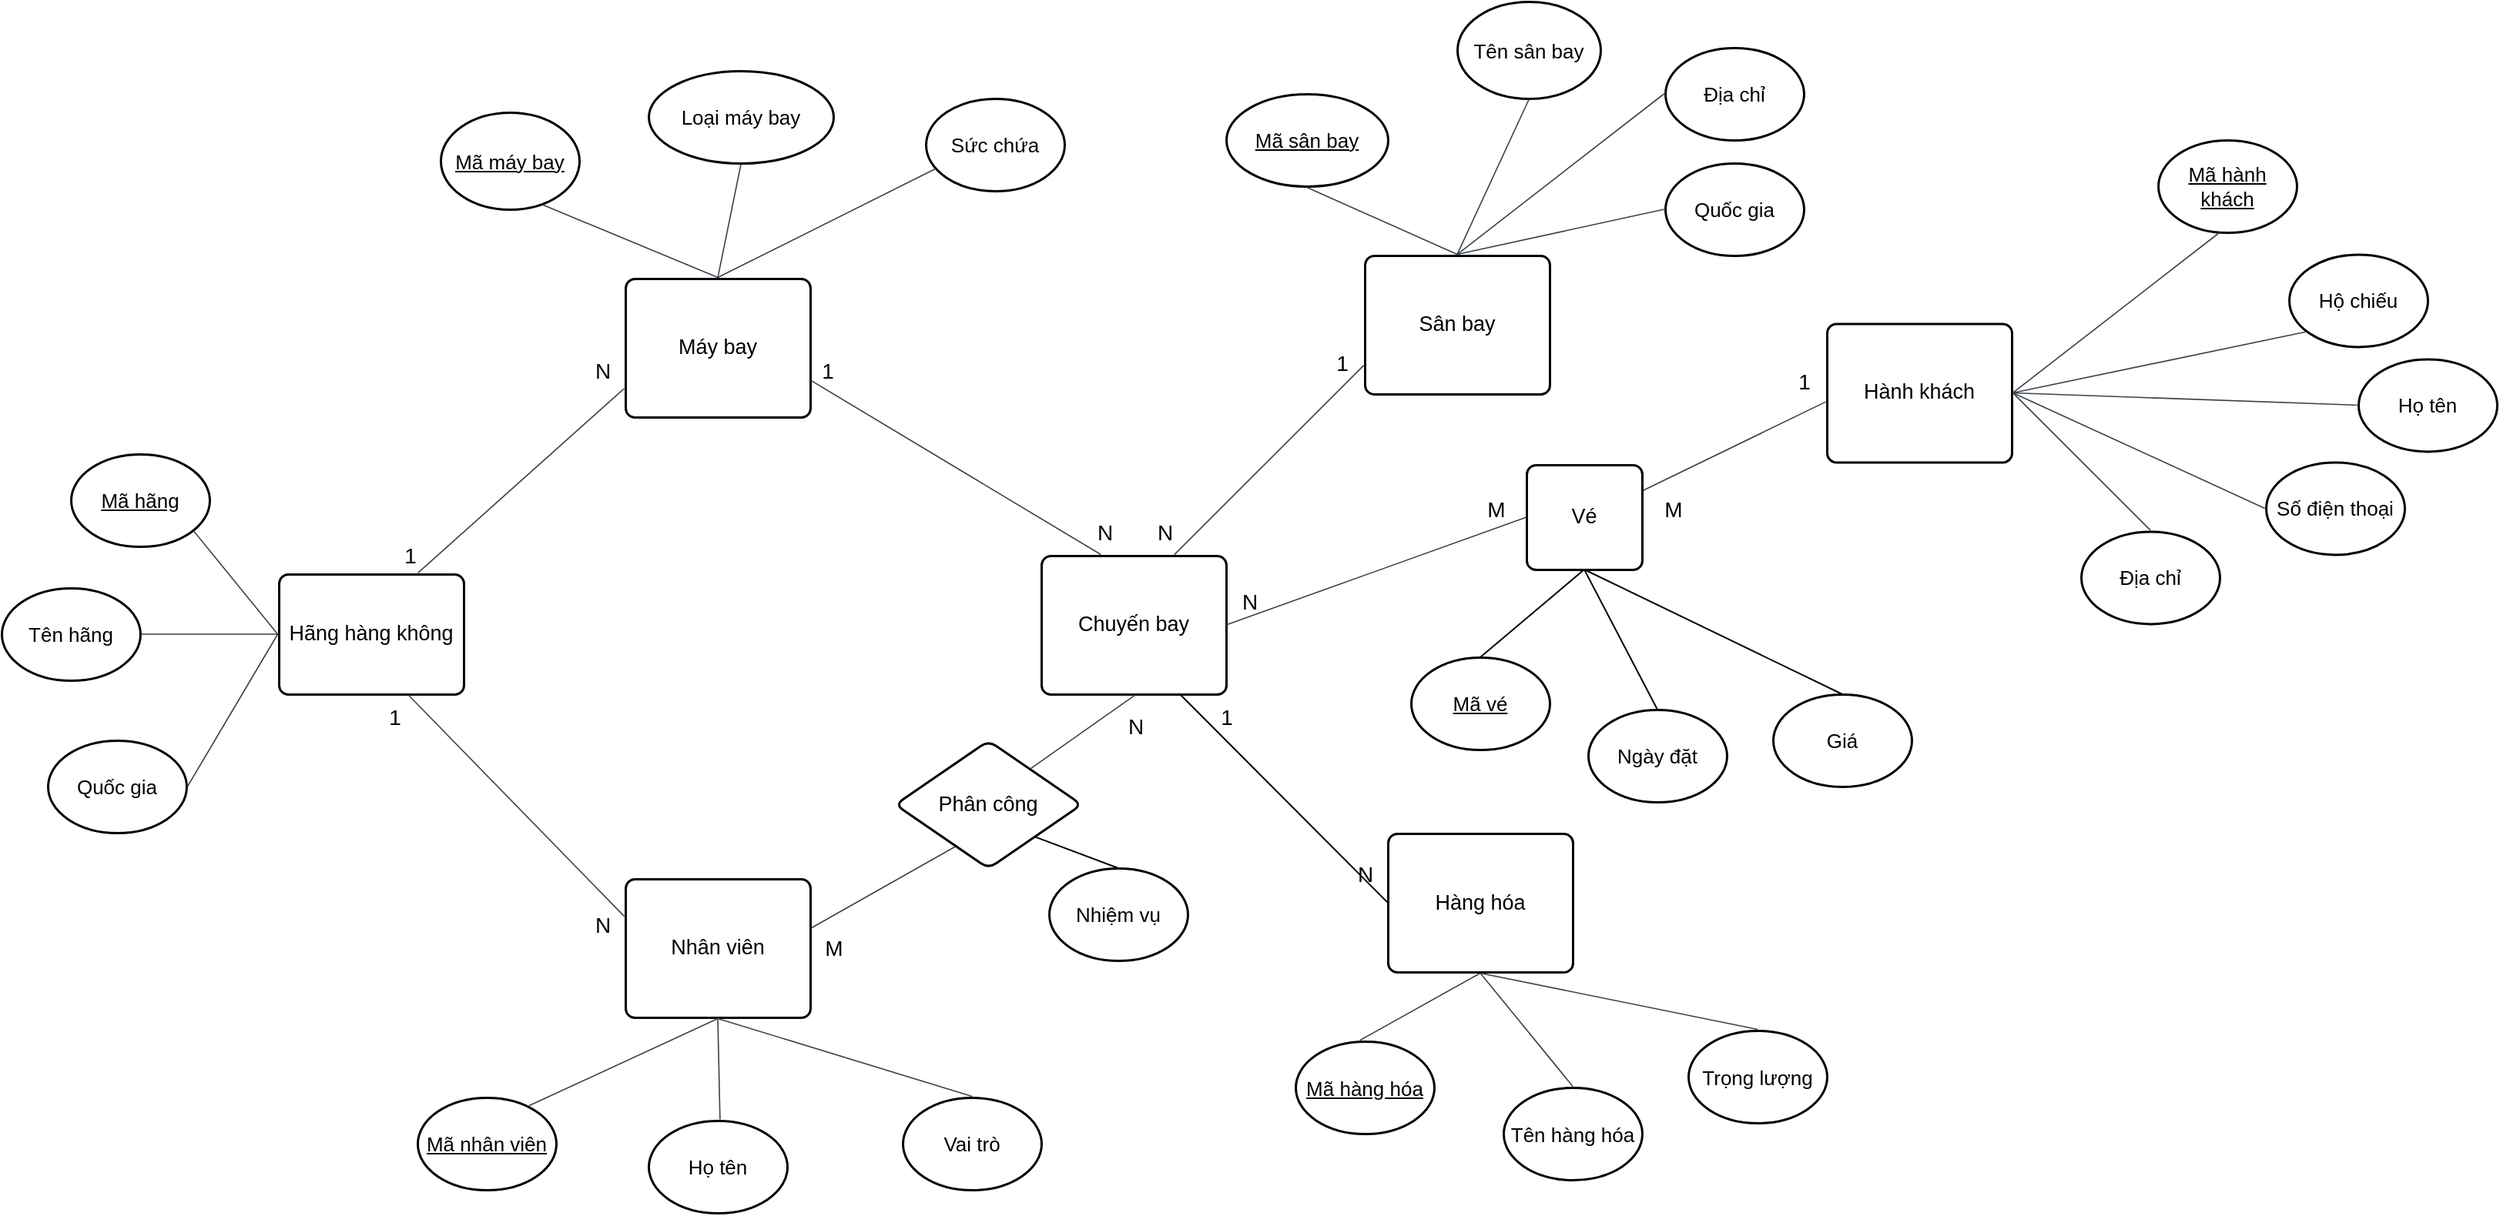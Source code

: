 <mxfile version="28.2.5">
  <diagram id="C5RBs43oDa-KdzZeNtuy" name="Page-1">
    <mxGraphModel dx="1328" dy="913" grid="0" gridSize="10" guides="1" tooltips="1" connect="1" arrows="1" fold="1" page="0" pageScale="1" pageWidth="827" pageHeight="1169" math="0" shadow="0">
      <root>
        <mxCell id="WIyWlLk6GJQsqaUBKTNV-0" />
        <mxCell id="WIyWlLk6GJQsqaUBKTNV-1" parent="WIyWlLk6GJQsqaUBKTNV-0" />
        <mxCell id="0MufIdMF5APH2sOLLNyo-0" value="Hãng hàng không" style="html=1;overflow=block;blockSpacing=1;whiteSpace=wrap;fontSize=13.5;align=center;spacing=3.8;strokeOpacity=100;rounded=1;absoluteArcSize=1;arcSize=12;strokeWidth=1.5;lucidId=9svWkZf7cL0-;" vertex="1" parent="WIyWlLk6GJQsqaUBKTNV-1">
          <mxGeometry x="900" y="702" width="120" height="78" as="geometry" />
        </mxCell>
        <mxCell id="0MufIdMF5APH2sOLLNyo-1" value="Sân bay" style="html=1;overflow=block;blockSpacing=1;whiteSpace=wrap;fontSize=13.5;align=center;spacing=3.8;strokeOpacity=100;rounded=1;absoluteArcSize=1;arcSize=12;strokeWidth=1.5;lucidId=CtvWD63XoL.8;" vertex="1" parent="WIyWlLk6GJQsqaUBKTNV-1">
          <mxGeometry x="1605" y="495" width="120" height="90" as="geometry" />
        </mxCell>
        <mxCell id="0MufIdMF5APH2sOLLNyo-2" value="Máy bay" style="html=1;overflow=block;blockSpacing=1;whiteSpace=wrap;fontSize=13.5;align=center;spacing=3.8;strokeOpacity=100;rounded=1;absoluteArcSize=1;arcSize=12;strokeWidth=1.5;lucidId=CtvWr4GmiG.C;" vertex="1" parent="WIyWlLk6GJQsqaUBKTNV-1">
          <mxGeometry x="1125" y="510" width="120" height="90" as="geometry" />
        </mxCell>
        <mxCell id="0MufIdMF5APH2sOLLNyo-3" value="Chuyến bay" style="html=1;overflow=block;blockSpacing=1;whiteSpace=wrap;fontSize=13.5;align=center;spacing=3.8;strokeOpacity=100;rounded=1;absoluteArcSize=1;arcSize=12;strokeWidth=1.5;lucidId=DtvW1URH.PFn;" vertex="1" parent="WIyWlLk6GJQsqaUBKTNV-1">
          <mxGeometry x="1395" y="690" width="120" height="90" as="geometry" />
        </mxCell>
        <mxCell id="0MufIdMF5APH2sOLLNyo-4" value="Hành khách" style="html=1;overflow=block;blockSpacing=1;whiteSpace=wrap;fontSize=13.5;align=center;spacing=3.8;strokeOpacity=100;rounded=1;absoluteArcSize=1;arcSize=12;strokeWidth=1.5;lucidId=DtvWl9U9GV3O;" vertex="1" parent="WIyWlLk6GJQsqaUBKTNV-1">
          <mxGeometry x="1905" y="539.22" width="120" height="90" as="geometry" />
        </mxCell>
        <mxCell id="0MufIdMF5APH2sOLLNyo-5" value="Nhân viên" style="html=1;overflow=block;blockSpacing=1;whiteSpace=wrap;fontSize=13.5;align=center;spacing=3.8;strokeOpacity=100;rounded=1;absoluteArcSize=1;arcSize=12;strokeWidth=1.5;lucidId=7vvWGEazpDww;" vertex="1" parent="WIyWlLk6GJQsqaUBKTNV-1">
          <mxGeometry x="1125" y="900" width="120" height="90" as="geometry" />
        </mxCell>
        <mxCell id="0MufIdMF5APH2sOLLNyo-6" value="Hàng hóa" style="html=1;overflow=block;blockSpacing=1;whiteSpace=wrap;fontSize=13.5;align=center;spacing=3.8;strokeOpacity=100;rounded=1;absoluteArcSize=1;arcSize=12;strokeWidth=1.5;lucidId=kwvW2yrk8fg5;" vertex="1" parent="WIyWlLk6GJQsqaUBKTNV-1">
          <mxGeometry x="1620" y="870.5" width="120" height="90" as="geometry" />
        </mxCell>
        <mxCell id="0MufIdMF5APH2sOLLNyo-7" value="" style="html=1;jettySize=18;whiteSpace=wrap;fontSize=13;strokeColor=#3a414a;strokeOpacity=100;strokeWidth=0.8;rounded=0;startArrow=none;endArrow=none;exitX=0.753;exitY=-0.01;exitPerimeter=0;entryX=-0.006;entryY=0.793;entryPerimeter=0;lucidId=9PvWqoKUq2XI;" edge="1" parent="WIyWlLk6GJQsqaUBKTNV-1" source="0MufIdMF5APH2sOLLNyo-0" target="0MufIdMF5APH2sOLLNyo-2">
          <mxGeometry width="100" height="100" relative="1" as="geometry">
            <Array as="points" />
          </mxGeometry>
        </mxCell>
        <mxCell id="0MufIdMF5APH2sOLLNyo-10" value="" style="html=1;jettySize=18;whiteSpace=wrap;fontSize=13;strokeColor=#3a414a;strokeOpacity=100;strokeWidth=0.8;rounded=0;startArrow=none;endArrow=none;exitX=1.006;exitY=0.737;exitPerimeter=0;entryX=0.322;entryY=-0.008;entryPerimeter=0;lucidId=aQvWGNY1u0Xe;" edge="1" parent="WIyWlLk6GJQsqaUBKTNV-1" source="0MufIdMF5APH2sOLLNyo-2" target="0MufIdMF5APH2sOLLNyo-3">
          <mxGeometry width="100" height="100" relative="1" as="geometry">
            <Array as="points" />
          </mxGeometry>
        </mxCell>
        <mxCell id="0MufIdMF5APH2sOLLNyo-13" value="" style="html=1;jettySize=18;whiteSpace=wrap;fontSize=13;strokeColor=#3a414a;strokeOpacity=100;strokeWidth=0.8;rounded=0;startArrow=none;endArrow=none;exitX=0.72;exitY=-0.008;exitPerimeter=0;entryX=-0.006;entryY=0.794;entryPerimeter=0;lucidId=fQvW_IShGsky;" edge="1" parent="WIyWlLk6GJQsqaUBKTNV-1" source="0MufIdMF5APH2sOLLNyo-3" target="0MufIdMF5APH2sOLLNyo-1">
          <mxGeometry width="100" height="100" relative="1" as="geometry">
            <Array as="points" />
          </mxGeometry>
        </mxCell>
        <mxCell id="0MufIdMF5APH2sOLLNyo-16" value="" style="html=1;jettySize=18;whiteSpace=wrap;fontSize=13;strokeColor=#3a414a;strokeOpacity=100;strokeWidth=0.8;rounded=0;startArrow=none;endArrow=none;exitX=1;exitY=0.25;entryX=-0.006;entryY=0.565;entryPerimeter=0;lucidId=pewWWrS8i_xb;exitDx=0;exitDy=0;" edge="1" parent="WIyWlLk6GJQsqaUBKTNV-1" source="0MufIdMF5APH2sOLLNyo-118" target="0MufIdMF5APH2sOLLNyo-4">
          <mxGeometry width="100" height="100" relative="1" as="geometry">
            <Array as="points" />
            <mxPoint x="1776.949" y="715" as="sourcePoint" />
          </mxGeometry>
        </mxCell>
        <mxCell id="0MufIdMF5APH2sOLLNyo-18" value="" style="html=1;jettySize=18;whiteSpace=wrap;fontSize=13;strokeColor=#3a414a;strokeOpacity=100;strokeWidth=0.8;rounded=0;startArrow=none;endArrow=none;exitX=1;exitY=0.5;entryX=0;entryY=0.5;lucidId=QQvWDsVJxCft;exitDx=0;exitDy=0;entryDx=0;entryDy=0;" edge="1" parent="WIyWlLk6GJQsqaUBKTNV-1" source="0MufIdMF5APH2sOLLNyo-3" target="0MufIdMF5APH2sOLLNyo-118">
          <mxGeometry width="100" height="100" relative="1" as="geometry">
            <Array as="points" />
            <mxPoint x="1540.18" y="726" as="sourcePoint" />
            <mxPoint x="1670.051" y="715" as="targetPoint" />
          </mxGeometry>
        </mxCell>
        <mxCell id="0MufIdMF5APH2sOLLNyo-23" value="" style="html=1;jettySize=18;whiteSpace=wrap;fontSize=13;strokeColor=#3a414a;strokeOpacity=100;strokeWidth=0.8;rounded=0;startArrow=none;endArrow=none;exitX=0.703;exitY=1.01;exitPerimeter=0;entryX=-0.006;entryY=0.27;entryPerimeter=0;lucidId=-QvWU3CnFaNY;" edge="1" parent="WIyWlLk6GJQsqaUBKTNV-1" source="0MufIdMF5APH2sOLLNyo-0" target="0MufIdMF5APH2sOLLNyo-5">
          <mxGeometry width="100" height="100" relative="1" as="geometry">
            <Array as="points" />
          </mxGeometry>
        </mxCell>
        <mxCell id="0MufIdMF5APH2sOLLNyo-26" value="Mã hãng" style="html=1;overflow=block;blockSpacing=1;whiteSpace=wrap;ellipse;fontSize=13;fontStyle=4;spacing=3.8;strokeOpacity=100;fillOpacity=100;rounded=1;absoluteArcSize=1;arcSize=12;fillColor=#ffffff;strokeWidth=1.5;lucidId=K6vWwVuta015;" vertex="1" parent="WIyWlLk6GJQsqaUBKTNV-1">
          <mxGeometry x="765" y="624" width="90" height="60" as="geometry" />
        </mxCell>
        <mxCell id="0MufIdMF5APH2sOLLNyo-27" value="Tên hãng" style="html=1;overflow=block;blockSpacing=1;whiteSpace=wrap;ellipse;fontSize=13;spacing=3.8;strokeOpacity=100;fillOpacity=100;rounded=1;absoluteArcSize=1;arcSize=12;fillColor=#ffffff;strokeWidth=1.5;lucidId=P6vWz7ogko1N;" vertex="1" parent="WIyWlLk6GJQsqaUBKTNV-1">
          <mxGeometry x="720" y="711" width="90" height="60" as="geometry" />
        </mxCell>
        <mxCell id="0MufIdMF5APH2sOLLNyo-28" value="Quốc gia" style="html=1;overflow=block;blockSpacing=1;whiteSpace=wrap;ellipse;fontSize=13;spacing=3.8;strokeOpacity=100;fillOpacity=100;rounded=1;absoluteArcSize=1;arcSize=12;fillColor=#ffffff;strokeWidth=1.5;lucidId=P6vWO16KDmns;" vertex="1" parent="WIyWlLk6GJQsqaUBKTNV-1">
          <mxGeometry x="750" y="810" width="90" height="60" as="geometry" />
        </mxCell>
        <mxCell id="0MufIdMF5APH2sOLLNyo-29" value="" style="html=1;jettySize=18;whiteSpace=wrap;fontSize=13;strokeColor=#3a414a;strokeOpacity=100;strokeWidth=0.8;rounded=0;startArrow=none;endArrow=none;exitX=0.886;exitY=0.833;exitPerimeter=0;entryX=-0.006;entryY=0.5;entryPerimeter=0;lucidId=f7vWsoYNsky-;" edge="1" parent="WIyWlLk6GJQsqaUBKTNV-1" source="0MufIdMF5APH2sOLLNyo-26" target="0MufIdMF5APH2sOLLNyo-0">
          <mxGeometry width="100" height="100" relative="1" as="geometry">
            <Array as="points" />
          </mxGeometry>
        </mxCell>
        <mxCell id="0MufIdMF5APH2sOLLNyo-30" value="" style="html=1;jettySize=18;whiteSpace=wrap;fontSize=13;strokeColor=#3a414a;strokeOpacity=100;strokeWidth=0.8;rounded=0;startArrow=none;endArrow=none;exitX=1.008;exitY=0.5;exitPerimeter=0;entryX=-0.006;entryY=0.5;entryPerimeter=0;lucidId=f7vW606g75we;" edge="1" parent="WIyWlLk6GJQsqaUBKTNV-1" source="0MufIdMF5APH2sOLLNyo-27" target="0MufIdMF5APH2sOLLNyo-0">
          <mxGeometry width="100" height="100" relative="1" as="geometry">
            <Array as="points" />
          </mxGeometry>
        </mxCell>
        <mxCell id="0MufIdMF5APH2sOLLNyo-31" value="" style="html=1;jettySize=18;whiteSpace=wrap;fontSize=13;strokeColor=#3a414a;strokeOpacity=100;strokeWidth=0.8;rounded=0;startArrow=none;endArrow=none;exitX=1.008;exitY=0.5;exitPerimeter=0;entryX=-0.006;entryY=0.5;entryPerimeter=0;lucidId=g7vWz.JSiBsZ;" edge="1" parent="WIyWlLk6GJQsqaUBKTNV-1" source="0MufIdMF5APH2sOLLNyo-28" target="0MufIdMF5APH2sOLLNyo-0">
          <mxGeometry width="100" height="100" relative="1" as="geometry">
            <Array as="points" />
          </mxGeometry>
        </mxCell>
        <mxCell id="0MufIdMF5APH2sOLLNyo-32" value="Mã máy bay" style="html=1;overflow=block;blockSpacing=1;whiteSpace=wrap;ellipse;fontSize=13;fontStyle=4;spacing=3.8;strokeOpacity=100;fillOpacity=100;rounded=1;absoluteArcSize=1;arcSize=12;fillColor=#ffffff;strokeWidth=1.5;lucidId=Z7vWDoGeqyNQ;" vertex="1" parent="WIyWlLk6GJQsqaUBKTNV-1">
          <mxGeometry x="1005" y="402" width="90" height="63" as="geometry" />
        </mxCell>
        <mxCell id="0MufIdMF5APH2sOLLNyo-33" value="Loại máy bay" style="html=1;overflow=block;blockSpacing=1;whiteSpace=wrap;ellipse;fontSize=13;spacing=3.8;strokeOpacity=100;fillOpacity=100;rounded=1;absoluteArcSize=1;arcSize=12;fillColor=#ffffff;strokeWidth=1.5;lucidId=07vWCxFzSL3a;" vertex="1" parent="WIyWlLk6GJQsqaUBKTNV-1">
          <mxGeometry x="1140" y="375" width="120" height="60" as="geometry" />
        </mxCell>
        <mxCell id="0MufIdMF5APH2sOLLNyo-34" value="Tên sân bay" style="html=1;overflow=block;blockSpacing=1;whiteSpace=wrap;ellipse;fontSize=13;spacing=3.8;strokeOpacity=100;fillOpacity=100;rounded=1;absoluteArcSize=1;arcSize=12;fillColor=#ffffff;strokeWidth=1.5;lucidId=77vW8_s-u0ru;" vertex="1" parent="WIyWlLk6GJQsqaUBKTNV-1">
          <mxGeometry x="1665" y="330" width="93" height="63" as="geometry" />
        </mxCell>
        <mxCell id="0MufIdMF5APH2sOLLNyo-35" value="Mã sân bay" style="html=1;overflow=block;blockSpacing=1;whiteSpace=wrap;ellipse;fontSize=13;fontStyle=4;spacing=3.8;strokeOpacity=100;fillOpacity=100;rounded=1;absoluteArcSize=1;arcSize=12;fillColor=#ffffff;strokeWidth=1.5;lucidId=87vWg5euTTck;" vertex="1" parent="WIyWlLk6GJQsqaUBKTNV-1">
          <mxGeometry x="1515" y="390" width="105" height="60" as="geometry" />
        </mxCell>
        <mxCell id="0MufIdMF5APH2sOLLNyo-36" value="Địa chỉ" style="html=1;overflow=block;blockSpacing=1;whiteSpace=wrap;ellipse;fontSize=13;spacing=3.8;strokeOpacity=100;fillOpacity=100;rounded=1;absoluteArcSize=1;arcSize=12;fillColor=#ffffff;strokeWidth=1.5;lucidId=87vW7Ln3sR5P;" vertex="1" parent="WIyWlLk6GJQsqaUBKTNV-1">
          <mxGeometry x="1800" y="360" width="90" height="60" as="geometry" />
        </mxCell>
        <mxCell id="0MufIdMF5APH2sOLLNyo-37" value="Quốc gia" style="html=1;overflow=block;blockSpacing=1;whiteSpace=wrap;ellipse;fontSize=13;spacing=3.8;strokeOpacity=100;fillOpacity=100;rounded=1;absoluteArcSize=1;arcSize=12;fillColor=#ffffff;strokeWidth=1.5;lucidId=W8vWL2ADNRBi;" vertex="1" parent="WIyWlLk6GJQsqaUBKTNV-1">
          <mxGeometry x="1800" y="435" width="90" height="60" as="geometry" />
        </mxCell>
        <mxCell id="0MufIdMF5APH2sOLLNyo-38" value="" style="html=1;jettySize=18;whiteSpace=wrap;fontSize=13;strokeColor=#3a414a;strokeOpacity=100;strokeWidth=0.8;rounded=0;startArrow=none;endArrow=none;exitX=0.5;exitY=1.013;exitPerimeter=0;entryX=0.5;entryY=-0.008;entryPerimeter=0;lucidId=78vWN37sdJ4d;" edge="1" parent="WIyWlLk6GJQsqaUBKTNV-1" source="0MufIdMF5APH2sOLLNyo-35" target="0MufIdMF5APH2sOLLNyo-1">
          <mxGeometry width="100" height="100" relative="1" as="geometry">
            <Array as="points" />
          </mxGeometry>
        </mxCell>
        <mxCell id="0MufIdMF5APH2sOLLNyo-39" value="" style="html=1;jettySize=18;whiteSpace=wrap;fontSize=13;strokeColor=#3a414a;strokeOpacity=100;strokeWidth=0.8;rounded=0;startArrow=none;endArrow=none;exitX=0.5;exitY=-0.008;exitPerimeter=0;entryX=0.5;entryY=1.012;entryPerimeter=0;lucidId=78vWB~ojvQr_;" edge="1" parent="WIyWlLk6GJQsqaUBKTNV-1" source="0MufIdMF5APH2sOLLNyo-1" target="0MufIdMF5APH2sOLLNyo-34">
          <mxGeometry width="100" height="100" relative="1" as="geometry">
            <Array as="points" />
          </mxGeometry>
        </mxCell>
        <mxCell id="0MufIdMF5APH2sOLLNyo-40" value="" style="html=1;jettySize=18;whiteSpace=wrap;fontSize=13;strokeColor=#3a414a;strokeOpacity=100;strokeWidth=0.8;rounded=0;startArrow=none;endArrow=none;exitX=0.5;exitY=-0.008;exitPerimeter=0;entryX=-0.008;entryY=0.5;entryPerimeter=0;lucidId=78vWidIHnJX8;" edge="1" parent="WIyWlLk6GJQsqaUBKTNV-1" source="0MufIdMF5APH2sOLLNyo-1" target="0MufIdMF5APH2sOLLNyo-36">
          <mxGeometry width="100" height="100" relative="1" as="geometry">
            <Array as="points" />
          </mxGeometry>
        </mxCell>
        <mxCell id="0MufIdMF5APH2sOLLNyo-41" value="" style="html=1;jettySize=18;whiteSpace=wrap;fontSize=13;strokeColor=#3a414a;strokeOpacity=100;strokeWidth=0.8;rounded=0;startArrow=none;endArrow=none;exitX=0.5;exitY=-0.008;exitPerimeter=0;entryX=-0.008;entryY=0.5;entryPerimeter=0;lucidId=88vWgRXYHOpY;" edge="1" parent="WIyWlLk6GJQsqaUBKTNV-1" source="0MufIdMF5APH2sOLLNyo-1" target="0MufIdMF5APH2sOLLNyo-37">
          <mxGeometry width="100" height="100" relative="1" as="geometry">
            <Array as="points" />
          </mxGeometry>
        </mxCell>
        <mxCell id="0MufIdMF5APH2sOLLNyo-42" value="Sức chứa" style="html=1;overflow=block;blockSpacing=1;whiteSpace=wrap;ellipse;fontSize=13;spacing=3.8;strokeOpacity=100;fillOpacity=100;rounded=1;absoluteArcSize=1;arcSize=12;fillColor=#ffffff;strokeWidth=1.5;lucidId=b-vWpkSAlhlF;" vertex="1" parent="WIyWlLk6GJQsqaUBKTNV-1">
          <mxGeometry x="1320" y="393" width="90" height="60" as="geometry" />
        </mxCell>
        <mxCell id="0MufIdMF5APH2sOLLNyo-43" value="" style="html=1;jettySize=18;whiteSpace=wrap;fontSize=13;strokeColor=#3a414a;strokeOpacity=100;strokeWidth=0.8;rounded=0;startArrow=none;endArrow=none;exitX=0.5;exitY=-0.008;exitPerimeter=0;entryX=0.5;entryY=1.013;entryPerimeter=0;lucidId=F-vWW20txnJB;" edge="1" parent="WIyWlLk6GJQsqaUBKTNV-1" source="0MufIdMF5APH2sOLLNyo-2" target="0MufIdMF5APH2sOLLNyo-33">
          <mxGeometry width="100" height="100" relative="1" as="geometry">
            <Array as="points" />
          </mxGeometry>
        </mxCell>
        <mxCell id="0MufIdMF5APH2sOLLNyo-44" value="" style="html=1;jettySize=18;whiteSpace=wrap;fontSize=13;strokeColor=#3a414a;strokeOpacity=100;strokeWidth=0.8;rounded=0;startArrow=none;endArrow=none;exitX=0.736;exitY=0.953;exitPerimeter=0;entryX=0.5;entryY=-0.008;entryPerimeter=0;lucidId=F-vWj54Flhmw;" edge="1" parent="WIyWlLk6GJQsqaUBKTNV-1" source="0MufIdMF5APH2sOLLNyo-32" target="0MufIdMF5APH2sOLLNyo-2">
          <mxGeometry width="100" height="100" relative="1" as="geometry">
            <Array as="points" />
          </mxGeometry>
        </mxCell>
        <mxCell id="0MufIdMF5APH2sOLLNyo-45" value="" style="html=1;jettySize=18;whiteSpace=wrap;fontSize=13;strokeColor=#3a414a;strokeOpacity=100;strokeWidth=0.8;rounded=0;startArrow=none;endArrow=none;exitX=0.5;exitY=-0.008;exitPerimeter=0;entryX=0.065;entryY=0.765;entryPerimeter=0;lucidId=F-vWIwtpTOH5;" edge="1" parent="WIyWlLk6GJQsqaUBKTNV-1" source="0MufIdMF5APH2sOLLNyo-2" target="0MufIdMF5APH2sOLLNyo-42">
          <mxGeometry width="100" height="100" relative="1" as="geometry">
            <Array as="points" />
          </mxGeometry>
        </mxCell>
        <mxCell id="0MufIdMF5APH2sOLLNyo-46" value="Họ tên" style="html=1;overflow=block;blockSpacing=1;whiteSpace=wrap;ellipse;fontSize=13;spacing=3.8;strokeOpacity=100;fillOpacity=100;rounded=1;absoluteArcSize=1;arcSize=12;fillColor=#ffffff;strokeWidth=1.5;lucidId=d~vWjvuFQ6nA;" vertex="1" parent="WIyWlLk6GJQsqaUBKTNV-1">
          <mxGeometry x="1140" y="1057" width="90" height="60" as="geometry" />
        </mxCell>
        <mxCell id="0MufIdMF5APH2sOLLNyo-47" value="Vai trò" style="html=1;overflow=block;blockSpacing=1;whiteSpace=wrap;ellipse;fontSize=13;spacing=3.8;strokeOpacity=100;fillOpacity=100;rounded=1;absoluteArcSize=1;arcSize=12;fillColor=#ffffff;strokeWidth=1.5;lucidId=d~vW06l7anRX;" vertex="1" parent="WIyWlLk6GJQsqaUBKTNV-1">
          <mxGeometry x="1305" y="1042" width="90" height="60" as="geometry" />
        </mxCell>
        <mxCell id="0MufIdMF5APH2sOLLNyo-48" value="Mã nhân viên" style="html=1;overflow=block;blockSpacing=1;whiteSpace=wrap;ellipse;fontSize=13;fontStyle=4;spacing=3.8;strokeOpacity=100;fillOpacity=100;rounded=1;absoluteArcSize=1;arcSize=12;fillColor=#ffffff;strokeWidth=1.5;lucidId=e~vWB5wRytt7;" vertex="1" parent="WIyWlLk6GJQsqaUBKTNV-1">
          <mxGeometry x="990" y="1042" width="90" height="60" as="geometry" />
        </mxCell>
        <mxCell id="0MufIdMF5APH2sOLLNyo-49" value="Hộ chiếu" style="html=1;overflow=block;blockSpacing=1;whiteSpace=wrap;ellipse;fontSize=13;spacing=3.8;strokeOpacity=100;fillOpacity=100;rounded=1;absoluteArcSize=1;arcSize=12;fillColor=#ffffff;strokeWidth=1.5;lucidId=m~vWSh5St8wy;" vertex="1" parent="WIyWlLk6GJQsqaUBKTNV-1">
          <mxGeometry x="2205" y="494.22" width="90" height="60" as="geometry" />
        </mxCell>
        <mxCell id="0MufIdMF5APH2sOLLNyo-50" value="" style="html=1;jettySize=18;whiteSpace=wrap;fontSize=13;strokeColor=#3a414a;strokeOpacity=100;strokeWidth=0.8;rounded=0;startArrow=none;endArrow=none;exitX=0.804;exitY=0.09;exitPerimeter=0;entryX=0.5;entryY=1.008;entryPerimeter=0;lucidId=V~vWek~J4PvD;" edge="1" parent="WIyWlLk6GJQsqaUBKTNV-1" source="0MufIdMF5APH2sOLLNyo-48" target="0MufIdMF5APH2sOLLNyo-5">
          <mxGeometry width="100" height="100" relative="1" as="geometry">
            <Array as="points" />
          </mxGeometry>
        </mxCell>
        <mxCell id="0MufIdMF5APH2sOLLNyo-51" value="" style="html=1;jettySize=18;whiteSpace=wrap;fontSize=13;strokeColor=#3a414a;strokeOpacity=100;strokeWidth=0.8;rounded=0;startArrow=none;endArrow=none;exitX=0.5;exitY=1.008;exitPerimeter=0;entryX=0.5;entryY=-0.013;entryPerimeter=0;lucidId=V~vWWsLoKW5Q;" edge="1" parent="WIyWlLk6GJQsqaUBKTNV-1" source="0MufIdMF5APH2sOLLNyo-5" target="0MufIdMF5APH2sOLLNyo-47">
          <mxGeometry width="100" height="100" relative="1" as="geometry">
            <Array as="points" />
          </mxGeometry>
        </mxCell>
        <mxCell id="0MufIdMF5APH2sOLLNyo-52" value="" style="html=1;jettySize=18;whiteSpace=wrap;fontSize=13;strokeColor=#3a414a;strokeOpacity=100;strokeWidth=0.8;rounded=0;startArrow=none;endArrow=none;exitX=0.516;exitY=-0.012;exitPerimeter=0;entryX=0.5;entryY=1.008;entryPerimeter=0;lucidId=V~vW5Jl4Iqvj;" edge="1" parent="WIyWlLk6GJQsqaUBKTNV-1" source="0MufIdMF5APH2sOLLNyo-46" target="0MufIdMF5APH2sOLLNyo-5">
          <mxGeometry width="100" height="100" relative="1" as="geometry">
            <Array as="points" />
          </mxGeometry>
        </mxCell>
        <mxCell id="0MufIdMF5APH2sOLLNyo-53" value="Mã hành khách" style="html=1;overflow=block;blockSpacing=1;whiteSpace=wrap;ellipse;fontSize=13;fontStyle=4;spacing=3.8;strokeOpacity=100;fillOpacity=100;rounded=1;absoluteArcSize=1;arcSize=12;fillColor=#ffffff;strokeWidth=1.5;lucidId=IawWd21qAjz9;" vertex="1" parent="WIyWlLk6GJQsqaUBKTNV-1">
          <mxGeometry x="2120" y="420" width="90" height="60" as="geometry" />
        </mxCell>
        <mxCell id="0MufIdMF5APH2sOLLNyo-54" value="Họ tên" style="html=1;overflow=block;blockSpacing=1;whiteSpace=wrap;ellipse;fontSize=13;spacing=3.8;strokeOpacity=100;fillOpacity=100;rounded=1;absoluteArcSize=1;arcSize=12;fillColor=#ffffff;strokeWidth=1.5;lucidId=IawW-lQsyz4L;" vertex="1" parent="WIyWlLk6GJQsqaUBKTNV-1">
          <mxGeometry x="2250" y="562.22" width="90" height="60" as="geometry" />
        </mxCell>
        <mxCell id="0MufIdMF5APH2sOLLNyo-55" value="Số điện thoại" style="html=1;overflow=block;blockSpacing=1;whiteSpace=wrap;ellipse;fontSize=13;spacing=3.8;strokeOpacity=100;fillOpacity=100;rounded=1;absoluteArcSize=1;arcSize=12;fillColor=#ffffff;strokeWidth=1.5;lucidId=JawWLR50iTmW;" vertex="1" parent="WIyWlLk6GJQsqaUBKTNV-1">
          <mxGeometry x="2190" y="629.22" width="90" height="60" as="geometry" />
        </mxCell>
        <mxCell id="0MufIdMF5APH2sOLLNyo-56" value="Địa chỉ" style="html=1;overflow=block;blockSpacing=1;whiteSpace=wrap;ellipse;fontSize=13;spacing=3.8;strokeOpacity=100;fillOpacity=100;rounded=1;absoluteArcSize=1;arcSize=12;fillColor=#ffffff;strokeWidth=1.5;lucidId=~awW4G8h5szt;" vertex="1" parent="WIyWlLk6GJQsqaUBKTNV-1">
          <mxGeometry x="2070" y="674.22" width="90" height="60" as="geometry" />
        </mxCell>
        <mxCell id="0MufIdMF5APH2sOLLNyo-57" value="" style="html=1;jettySize=18;whiteSpace=wrap;fontSize=13;strokeColor=#3a414a;strokeOpacity=100;strokeWidth=0.8;rounded=0;startArrow=none;endArrow=none;exitX=0.5;exitY=1.013;exitPerimeter=0;entryX=1.006;entryY=0.5;entryPerimeter=0;lucidId=ibwWEkK-_1NE;" edge="1" parent="WIyWlLk6GJQsqaUBKTNV-1" target="0MufIdMF5APH2sOLLNyo-4">
          <mxGeometry width="100" height="100" relative="1" as="geometry">
            <Array as="points" />
            <mxPoint x="2160" y="480" as="sourcePoint" />
          </mxGeometry>
        </mxCell>
        <mxCell id="0MufIdMF5APH2sOLLNyo-58" value="" style="html=1;jettySize=18;whiteSpace=wrap;fontSize=13;strokeColor=#3a414a;strokeOpacity=100;strokeWidth=0.8;rounded=0;startArrow=none;endArrow=none;exitX=0.12;exitY=0.84;exitPerimeter=0;entryX=1.006;entryY=0.5;entryPerimeter=0;lucidId=pbwWl-rDur.S;" edge="1" parent="WIyWlLk6GJQsqaUBKTNV-1" source="0MufIdMF5APH2sOLLNyo-49" target="0MufIdMF5APH2sOLLNyo-4">
          <mxGeometry width="100" height="100" relative="1" as="geometry">
            <Array as="points" />
          </mxGeometry>
        </mxCell>
        <mxCell id="0MufIdMF5APH2sOLLNyo-59" value="" style="html=1;jettySize=18;whiteSpace=wrap;fontSize=13;strokeColor=#3a414a;strokeOpacity=100;strokeWidth=0.8;rounded=0;startArrow=none;endArrow=none;exitX=-0.008;exitY=0.5;exitPerimeter=0;entryX=1.006;entryY=0.5;entryPerimeter=0;lucidId=EbwWiIlOt5NG;" edge="1" parent="WIyWlLk6GJQsqaUBKTNV-1" source="0MufIdMF5APH2sOLLNyo-54" target="0MufIdMF5APH2sOLLNyo-4">
          <mxGeometry width="100" height="100" relative="1" as="geometry">
            <Array as="points" />
          </mxGeometry>
        </mxCell>
        <mxCell id="0MufIdMF5APH2sOLLNyo-60" value="" style="html=1;jettySize=18;whiteSpace=wrap;fontSize=13;strokeColor=#3a414a;strokeOpacity=100;strokeWidth=0.8;rounded=0;startArrow=none;endArrow=none;exitX=-0.008;exitY=0.5;exitPerimeter=0;entryX=1.006;entryY=0.5;entryPerimeter=0;lucidId=KbwW8-bsBVOw;" edge="1" parent="WIyWlLk6GJQsqaUBKTNV-1" source="0MufIdMF5APH2sOLLNyo-55" target="0MufIdMF5APH2sOLLNyo-4">
          <mxGeometry width="100" height="100" relative="1" as="geometry">
            <Array as="points" />
          </mxGeometry>
        </mxCell>
        <mxCell id="0MufIdMF5APH2sOLLNyo-61" value="" style="html=1;jettySize=18;whiteSpace=wrap;fontSize=13;strokeColor=#3a414a;strokeOpacity=100;strokeWidth=0.8;rounded=0;startArrow=none;endArrow=none;exitX=0.5;exitY=-0.013;exitPerimeter=0;entryX=1.006;entryY=0.5;entryPerimeter=0;lucidId=TbwW2kYxV~A_;" edge="1" parent="WIyWlLk6GJQsqaUBKTNV-1" source="0MufIdMF5APH2sOLLNyo-56" target="0MufIdMF5APH2sOLLNyo-4">
          <mxGeometry width="100" height="100" relative="1" as="geometry">
            <Array as="points" />
          </mxGeometry>
        </mxCell>
        <mxCell id="0MufIdMF5APH2sOLLNyo-62" value="Tên hàng hóa" style="html=1;overflow=block;blockSpacing=1;whiteSpace=wrap;ellipse;fontSize=13;spacing=3.8;strokeOpacity=100;fillOpacity=100;rounded=1;absoluteArcSize=1;arcSize=12;fillColor=#ffffff;strokeWidth=1.5;lucidId=FcwWkxFfYKD1;" vertex="1" parent="WIyWlLk6GJQsqaUBKTNV-1">
          <mxGeometry x="1695" y="1035.5" width="90" height="60" as="geometry" />
        </mxCell>
        <mxCell id="0MufIdMF5APH2sOLLNyo-63" value="Mã hàng hóa" style="html=1;overflow=block;blockSpacing=1;whiteSpace=wrap;ellipse;fontSize=13;fontStyle=4;spacing=3.8;strokeOpacity=100;fillOpacity=100;rounded=1;absoluteArcSize=1;arcSize=12;fillColor=#ffffff;strokeWidth=1.5;lucidId=FcwW-4S.eVCu;" vertex="1" parent="WIyWlLk6GJQsqaUBKTNV-1">
          <mxGeometry x="1560" y="1005.5" width="90" height="60" as="geometry" />
        </mxCell>
        <mxCell id="0MufIdMF5APH2sOLLNyo-64" value="Trọng lượng" style="html=1;overflow=block;blockSpacing=1;whiteSpace=wrap;ellipse;fontSize=13;spacing=3.8;strokeOpacity=100;fillOpacity=100;rounded=1;absoluteArcSize=1;arcSize=12;fillColor=#ffffff;strokeWidth=1.5;lucidId=GcwWh9LCixre;" vertex="1" parent="WIyWlLk6GJQsqaUBKTNV-1">
          <mxGeometry x="1815" y="998.5" width="90" height="60" as="geometry" />
        </mxCell>
        <mxCell id="0MufIdMF5APH2sOLLNyo-65" value="" style="html=1;jettySize=18;whiteSpace=wrap;fontSize=13;strokeColor=#3a414a;strokeOpacity=100;strokeWidth=0.8;rounded=0;startArrow=none;endArrow=none;exitX=0.465;exitY=-0.011;exitPerimeter=0;entryX=0.5;entryY=1.008;entryPerimeter=0;lucidId=adwWSuQE3g3Y;" edge="1" parent="WIyWlLk6GJQsqaUBKTNV-1" source="0MufIdMF5APH2sOLLNyo-63" target="0MufIdMF5APH2sOLLNyo-6">
          <mxGeometry width="100" height="100" relative="1" as="geometry">
            <Array as="points" />
          </mxGeometry>
        </mxCell>
        <mxCell id="0MufIdMF5APH2sOLLNyo-66" value="" style="html=1;jettySize=18;whiteSpace=wrap;fontSize=13;strokeColor=#3a414a;strokeOpacity=100;strokeWidth=0.8;rounded=0;startArrow=none;endArrow=none;exitX=0.5;exitY=1.008;exitPerimeter=0;entryX=0.5;entryY=-0.013;entryPerimeter=0;lucidId=adwWvD7GqWKM;" edge="1" parent="WIyWlLk6GJQsqaUBKTNV-1" source="0MufIdMF5APH2sOLLNyo-6" target="0MufIdMF5APH2sOLLNyo-62">
          <mxGeometry width="100" height="100" relative="1" as="geometry">
            <Array as="points" />
          </mxGeometry>
        </mxCell>
        <mxCell id="0MufIdMF5APH2sOLLNyo-67" value="" style="html=1;jettySize=18;whiteSpace=wrap;fontSize=13;strokeColor=#3a414a;strokeOpacity=100;strokeWidth=0.8;rounded=0;startArrow=none;endArrow=none;exitX=0.5;exitY=1.008;exitPerimeter=0;entryX=0.5;entryY=-0.013;entryPerimeter=0;lucidId=adwWTm8SV0Ns;" edge="1" parent="WIyWlLk6GJQsqaUBKTNV-1" source="0MufIdMF5APH2sOLLNyo-6" target="0MufIdMF5APH2sOLLNyo-64">
          <mxGeometry width="100" height="100" relative="1" as="geometry">
            <Array as="points" />
          </mxGeometry>
        </mxCell>
        <mxCell id="0MufIdMF5APH2sOLLNyo-68" value="Phân công" style="html=1;overflow=block;blockSpacing=1;whiteSpace=wrap;shape=rhombus;fontSize=13.5;align=center;spacing=3.8;strokeOpacity=100;rounded=1;absoluteArcSize=1;arcSize=12;strokeWidth=1.5;lucidId=.dwWf7mM5bIR;" vertex="1" parent="WIyWlLk6GJQsqaUBKTNV-1">
          <mxGeometry x="1300" y="810" width="121" height="83" as="geometry" />
        </mxCell>
        <mxCell id="0MufIdMF5APH2sOLLNyo-70" value="" style="html=1;jettySize=18;whiteSpace=wrap;fontSize=13;strokeColor=#3a414a;strokeOpacity=100;strokeWidth=0.8;rounded=0;startArrow=none;endArrow=none;exitX=0.73;exitY=0.219;exitPerimeter=0;entryX=0.506;entryY=1.008;entryPerimeter=0;lucidId=GfwWvLSc7u3H;" edge="1" parent="WIyWlLk6GJQsqaUBKTNV-1" source="0MufIdMF5APH2sOLLNyo-68" target="0MufIdMF5APH2sOLLNyo-3">
          <mxGeometry width="100" height="100" relative="1" as="geometry">
            <Array as="points" />
          </mxGeometry>
        </mxCell>
        <mxCell id="0MufIdMF5APH2sOLLNyo-72" value="" style="html=1;jettySize=18;whiteSpace=wrap;fontSize=13;strokeColor=#3a414a;strokeOpacity=100;strokeWidth=0.8;rounded=0;startArrow=none;endArrow=none;exitX=1.006;exitY=0.354;exitPerimeter=0;entryX=0.322;entryY=0.833;entryPerimeter=0;lucidId=SfwWhfJM14Mo;" edge="1" parent="WIyWlLk6GJQsqaUBKTNV-1" source="0MufIdMF5APH2sOLLNyo-5" target="0MufIdMF5APH2sOLLNyo-68">
          <mxGeometry width="100" height="100" relative="1" as="geometry">
            <Array as="points" />
          </mxGeometry>
        </mxCell>
        <mxCell id="0MufIdMF5APH2sOLLNyo-86" value="&lt;font style=&quot;font-size: 14px;&quot;&gt;1&lt;/font&gt;" style="text;html=1;align=center;verticalAlign=middle;resizable=0;points=[];autosize=1;strokeColor=none;fillColor=none;" vertex="1" parent="WIyWlLk6GJQsqaUBKTNV-1">
          <mxGeometry x="970" y="675" width="30" height="30" as="geometry" />
        </mxCell>
        <mxCell id="0MufIdMF5APH2sOLLNyo-89" value="&lt;span style=&quot;font-size: 14px;&quot;&gt;N&lt;/span&gt;" style="text;html=1;align=center;verticalAlign=middle;resizable=0;points=[];autosize=1;strokeColor=none;fillColor=none;" vertex="1" parent="WIyWlLk6GJQsqaUBKTNV-1">
          <mxGeometry x="1095" y="555" width="30" height="30" as="geometry" />
        </mxCell>
        <mxCell id="0MufIdMF5APH2sOLLNyo-90" value="&lt;font style=&quot;font-size: 14px;&quot;&gt;1&lt;/font&gt;" style="text;html=1;align=center;verticalAlign=middle;resizable=0;points=[];autosize=1;strokeColor=none;fillColor=none;" vertex="1" parent="WIyWlLk6GJQsqaUBKTNV-1">
          <mxGeometry x="1241" y="555" width="30" height="30" as="geometry" />
        </mxCell>
        <mxCell id="0MufIdMF5APH2sOLLNyo-91" value="&lt;span style=&quot;font-size: 14px;&quot;&gt;N&lt;/span&gt;" style="text;html=1;align=center;verticalAlign=middle;resizable=0;points=[];autosize=1;strokeColor=none;fillColor=none;" vertex="1" parent="WIyWlLk6GJQsqaUBKTNV-1">
          <mxGeometry x="1421" y="660" width="30" height="30" as="geometry" />
        </mxCell>
        <mxCell id="0MufIdMF5APH2sOLLNyo-92" value="&lt;font style=&quot;font-size: 14px;&quot;&gt;1&lt;/font&gt;" style="text;html=1;align=center;verticalAlign=middle;resizable=0;points=[];autosize=1;strokeColor=none;fillColor=none;" vertex="1" parent="WIyWlLk6GJQsqaUBKTNV-1">
          <mxGeometry x="1575" y="550" width="30" height="30" as="geometry" />
        </mxCell>
        <mxCell id="0MufIdMF5APH2sOLLNyo-93" value="&lt;span style=&quot;font-size: 14px;&quot;&gt;N&lt;/span&gt;" style="text;html=1;align=center;verticalAlign=middle;resizable=0;points=[];autosize=1;strokeColor=none;fillColor=none;" vertex="1" parent="WIyWlLk6GJQsqaUBKTNV-1">
          <mxGeometry x="1460" y="660" width="30" height="30" as="geometry" />
        </mxCell>
        <mxCell id="0MufIdMF5APH2sOLLNyo-96" value="&lt;span style=&quot;font-size: 14px;&quot;&gt;M&lt;/span&gt;" style="text;html=1;align=center;verticalAlign=middle;resizable=0;points=[];autosize=1;strokeColor=none;fillColor=none;" vertex="1" parent="WIyWlLk6GJQsqaUBKTNV-1">
          <mxGeometry x="1670" y="645" width="40" height="30" as="geometry" />
        </mxCell>
        <mxCell id="0MufIdMF5APH2sOLLNyo-97" value="&lt;font style=&quot;font-size: 14px;&quot;&gt;1&lt;/font&gt;" style="text;html=1;align=center;verticalAlign=middle;resizable=0;points=[];autosize=1;strokeColor=none;fillColor=none;" vertex="1" parent="WIyWlLk6GJQsqaUBKTNV-1">
          <mxGeometry x="1500" y="780" width="30" height="30" as="geometry" />
        </mxCell>
        <mxCell id="0MufIdMF5APH2sOLLNyo-98" value="&lt;span style=&quot;font-size: 14px;&quot;&gt;N&lt;/span&gt;" style="text;html=1;align=center;verticalAlign=middle;resizable=0;points=[];autosize=1;strokeColor=none;fillColor=none;" vertex="1" parent="WIyWlLk6GJQsqaUBKTNV-1">
          <mxGeometry x="1441" y="786" width="30" height="30" as="geometry" />
        </mxCell>
        <mxCell id="0MufIdMF5APH2sOLLNyo-99" value="&lt;span style=&quot;font-size: 14px;&quot;&gt;N&lt;/span&gt;" style="text;html=1;align=center;verticalAlign=middle;resizable=0;points=[];autosize=1;strokeColor=none;fillColor=none;" vertex="1" parent="WIyWlLk6GJQsqaUBKTNV-1">
          <mxGeometry x="1515" y="705" width="30" height="30" as="geometry" />
        </mxCell>
        <mxCell id="0MufIdMF5APH2sOLLNyo-102" value="" style="endArrow=none;html=1;rounded=0;entryX=0;entryY=0.5;entryDx=0;entryDy=0;exitX=0.75;exitY=1;exitDx=0;exitDy=0;" edge="1" parent="WIyWlLk6GJQsqaUBKTNV-1" source="0MufIdMF5APH2sOLLNyo-3" target="0MufIdMF5APH2sOLLNyo-6">
          <mxGeometry width="50" height="50" relative="1" as="geometry">
            <mxPoint x="1500" y="790" as="sourcePoint" />
            <mxPoint x="1720" y="890" as="targetPoint" />
          </mxGeometry>
        </mxCell>
        <mxCell id="0MufIdMF5APH2sOLLNyo-103" value="&lt;span style=&quot;font-size: 14px;&quot;&gt;N&lt;/span&gt;" style="text;html=1;align=center;verticalAlign=middle;resizable=0;points=[];autosize=1;strokeColor=none;fillColor=none;" vertex="1" parent="WIyWlLk6GJQsqaUBKTNV-1">
          <mxGeometry x="1590" y="882" width="30" height="30" as="geometry" />
        </mxCell>
        <mxCell id="0MufIdMF5APH2sOLLNyo-104" value="&lt;font style=&quot;font-size: 14px;&quot;&gt;M&lt;/font&gt;" style="text;html=1;align=center;verticalAlign=middle;resizable=0;points=[];autosize=1;strokeColor=none;fillColor=none;" vertex="1" parent="WIyWlLk6GJQsqaUBKTNV-1">
          <mxGeometry x="1240" y="930" width="40" height="30" as="geometry" />
        </mxCell>
        <mxCell id="0MufIdMF5APH2sOLLNyo-105" value="&lt;span style=&quot;font-size: 14px;&quot;&gt;N&lt;/span&gt;" style="text;html=1;align=center;verticalAlign=middle;resizable=0;points=[];autosize=1;strokeColor=none;fillColor=none;" vertex="1" parent="WIyWlLk6GJQsqaUBKTNV-1">
          <mxGeometry x="1095" y="915" width="30" height="30" as="geometry" />
        </mxCell>
        <mxCell id="0MufIdMF5APH2sOLLNyo-106" value="&lt;font style=&quot;font-size: 14px;&quot;&gt;1&lt;/font&gt;" style="text;html=1;align=center;verticalAlign=middle;resizable=0;points=[];autosize=1;strokeColor=none;fillColor=none;" vertex="1" parent="WIyWlLk6GJQsqaUBKTNV-1">
          <mxGeometry x="960" y="780" width="30" height="30" as="geometry" />
        </mxCell>
        <mxCell id="0MufIdMF5APH2sOLLNyo-108" value="Nhiệm vụ" style="html=1;overflow=block;blockSpacing=1;whiteSpace=wrap;ellipse;fontSize=13;spacing=3.8;strokeOpacity=100;fillOpacity=100;rounded=1;absoluteArcSize=1;arcSize=12;fillColor=#ffffff;strokeWidth=1.5;lucidId=d~vW06l7anRX;" vertex="1" parent="WIyWlLk6GJQsqaUBKTNV-1">
          <mxGeometry x="1400" y="893" width="90" height="60" as="geometry" />
        </mxCell>
        <mxCell id="0MufIdMF5APH2sOLLNyo-109" value="" style="endArrow=none;html=1;rounded=0;exitX=0.752;exitY=0.755;exitDx=0;exitDy=0;exitPerimeter=0;entryX=0.5;entryY=0;entryDx=0;entryDy=0;" edge="1" parent="WIyWlLk6GJQsqaUBKTNV-1" source="0MufIdMF5APH2sOLLNyo-68" target="0MufIdMF5APH2sOLLNyo-108">
          <mxGeometry width="50" height="50" relative="1" as="geometry">
            <mxPoint x="1440" y="845" as="sourcePoint" />
            <mxPoint x="1490" y="795" as="targetPoint" />
          </mxGeometry>
        </mxCell>
        <mxCell id="0MufIdMF5APH2sOLLNyo-111" value="&lt;u&gt;Mã vé&lt;/u&gt;" style="html=1;overflow=block;blockSpacing=1;whiteSpace=wrap;ellipse;fontSize=13;spacing=3.8;strokeOpacity=100;fillOpacity=100;rounded=1;absoluteArcSize=1;arcSize=12;fillColor=#ffffff;strokeWidth=1.5;lucidId=d~vW06l7anRX;" vertex="1" parent="WIyWlLk6GJQsqaUBKTNV-1">
          <mxGeometry x="1635" y="756" width="90" height="60" as="geometry" />
        </mxCell>
        <mxCell id="0MufIdMF5APH2sOLLNyo-112" value="Ngày đặt" style="html=1;overflow=block;blockSpacing=1;whiteSpace=wrap;ellipse;fontSize=13;spacing=3.8;strokeOpacity=100;fillOpacity=100;rounded=1;absoluteArcSize=1;arcSize=12;fillColor=#ffffff;strokeWidth=1.5;lucidId=d~vW06l7anRX;" vertex="1" parent="WIyWlLk6GJQsqaUBKTNV-1">
          <mxGeometry x="1750" y="790" width="90" height="60" as="geometry" />
        </mxCell>
        <mxCell id="0MufIdMF5APH2sOLLNyo-113" value="Giá" style="html=1;overflow=block;blockSpacing=1;whiteSpace=wrap;ellipse;fontSize=13;spacing=3.8;strokeOpacity=100;fillOpacity=100;rounded=1;absoluteArcSize=1;arcSize=12;fillColor=#ffffff;strokeWidth=1.5;lucidId=d~vW06l7anRX;" vertex="1" parent="WIyWlLk6GJQsqaUBKTNV-1">
          <mxGeometry x="1870" y="780" width="90" height="60" as="geometry" />
        </mxCell>
        <mxCell id="0MufIdMF5APH2sOLLNyo-118" value="Vé" style="html=1;overflow=block;blockSpacing=1;whiteSpace=wrap;fontSize=13.5;align=center;spacing=3.8;strokeOpacity=100;rounded=1;absoluteArcSize=1;arcSize=12;strokeWidth=1.5;lucidId=kwvW2yrk8fg5;" vertex="1" parent="WIyWlLk6GJQsqaUBKTNV-1">
          <mxGeometry x="1710" y="631" width="75" height="68" as="geometry" />
        </mxCell>
        <mxCell id="0MufIdMF5APH2sOLLNyo-128" value="&lt;span style=&quot;font-size: 14px;&quot;&gt;M&lt;/span&gt;" style="text;html=1;align=center;verticalAlign=middle;resizable=0;points=[];autosize=1;strokeColor=none;fillColor=none;" vertex="1" parent="WIyWlLk6GJQsqaUBKTNV-1">
          <mxGeometry x="1785" y="645" width="40" height="30" as="geometry" />
        </mxCell>
        <mxCell id="0MufIdMF5APH2sOLLNyo-129" value="&lt;span style=&quot;font-size: 14px;&quot;&gt;1&lt;/span&gt;" style="text;html=1;align=center;verticalAlign=middle;resizable=0;points=[];autosize=1;strokeColor=none;fillColor=none;" vertex="1" parent="WIyWlLk6GJQsqaUBKTNV-1">
          <mxGeometry x="1875" y="562.22" width="30" height="30" as="geometry" />
        </mxCell>
        <mxCell id="0MufIdMF5APH2sOLLNyo-136" value="" style="endArrow=none;html=1;rounded=0;entryX=0.5;entryY=1;entryDx=0;entryDy=0;exitX=0.5;exitY=0;exitDx=0;exitDy=0;" edge="1" parent="WIyWlLk6GJQsqaUBKTNV-1" source="0MufIdMF5APH2sOLLNyo-111" target="0MufIdMF5APH2sOLLNyo-118">
          <mxGeometry width="50" height="50" relative="1" as="geometry">
            <mxPoint x="1750" y="800" as="sourcePoint" />
            <mxPoint x="1800" y="750" as="targetPoint" />
          </mxGeometry>
        </mxCell>
        <mxCell id="0MufIdMF5APH2sOLLNyo-137" value="" style="endArrow=none;html=1;rounded=0;entryX=0.5;entryY=1;entryDx=0;entryDy=0;exitX=0.5;exitY=0;exitDx=0;exitDy=0;" edge="1" parent="WIyWlLk6GJQsqaUBKTNV-1" source="0MufIdMF5APH2sOLLNyo-112" target="0MufIdMF5APH2sOLLNyo-118">
          <mxGeometry width="50" height="50" relative="1" as="geometry">
            <mxPoint x="1750" y="800" as="sourcePoint" />
            <mxPoint x="1800" y="750" as="targetPoint" />
          </mxGeometry>
        </mxCell>
        <mxCell id="0MufIdMF5APH2sOLLNyo-138" value="" style="endArrow=none;html=1;rounded=0;entryX=0.5;entryY=1;entryDx=0;entryDy=0;exitX=0.5;exitY=0;exitDx=0;exitDy=0;" edge="1" parent="WIyWlLk6GJQsqaUBKTNV-1" source="0MufIdMF5APH2sOLLNyo-113" target="0MufIdMF5APH2sOLLNyo-118">
          <mxGeometry width="50" height="50" relative="1" as="geometry">
            <mxPoint x="1750" y="800" as="sourcePoint" />
            <mxPoint x="1800" y="750" as="targetPoint" />
          </mxGeometry>
        </mxCell>
      </root>
    </mxGraphModel>
  </diagram>
</mxfile>
